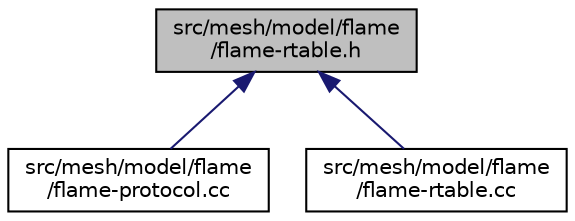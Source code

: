digraph "src/mesh/model/flame/flame-rtable.h"
{
 // LATEX_PDF_SIZE
  edge [fontname="Helvetica",fontsize="10",labelfontname="Helvetica",labelfontsize="10"];
  node [fontname="Helvetica",fontsize="10",shape=record];
  Node1 [label="src/mesh/model/flame\l/flame-rtable.h",height=0.2,width=0.4,color="black", fillcolor="grey75", style="filled", fontcolor="black",tooltip=" "];
  Node1 -> Node2 [dir="back",color="midnightblue",fontsize="10",style="solid",fontname="Helvetica"];
  Node2 [label="src/mesh/model/flame\l/flame-protocol.cc",height=0.2,width=0.4,color="black", fillcolor="white", style="filled",URL="$flame-protocol_8cc.html",tooltip=" "];
  Node1 -> Node3 [dir="back",color="midnightblue",fontsize="10",style="solid",fontname="Helvetica"];
  Node3 [label="src/mesh/model/flame\l/flame-rtable.cc",height=0.2,width=0.4,color="black", fillcolor="white", style="filled",URL="$flame-rtable_8cc.html",tooltip=" "];
}
